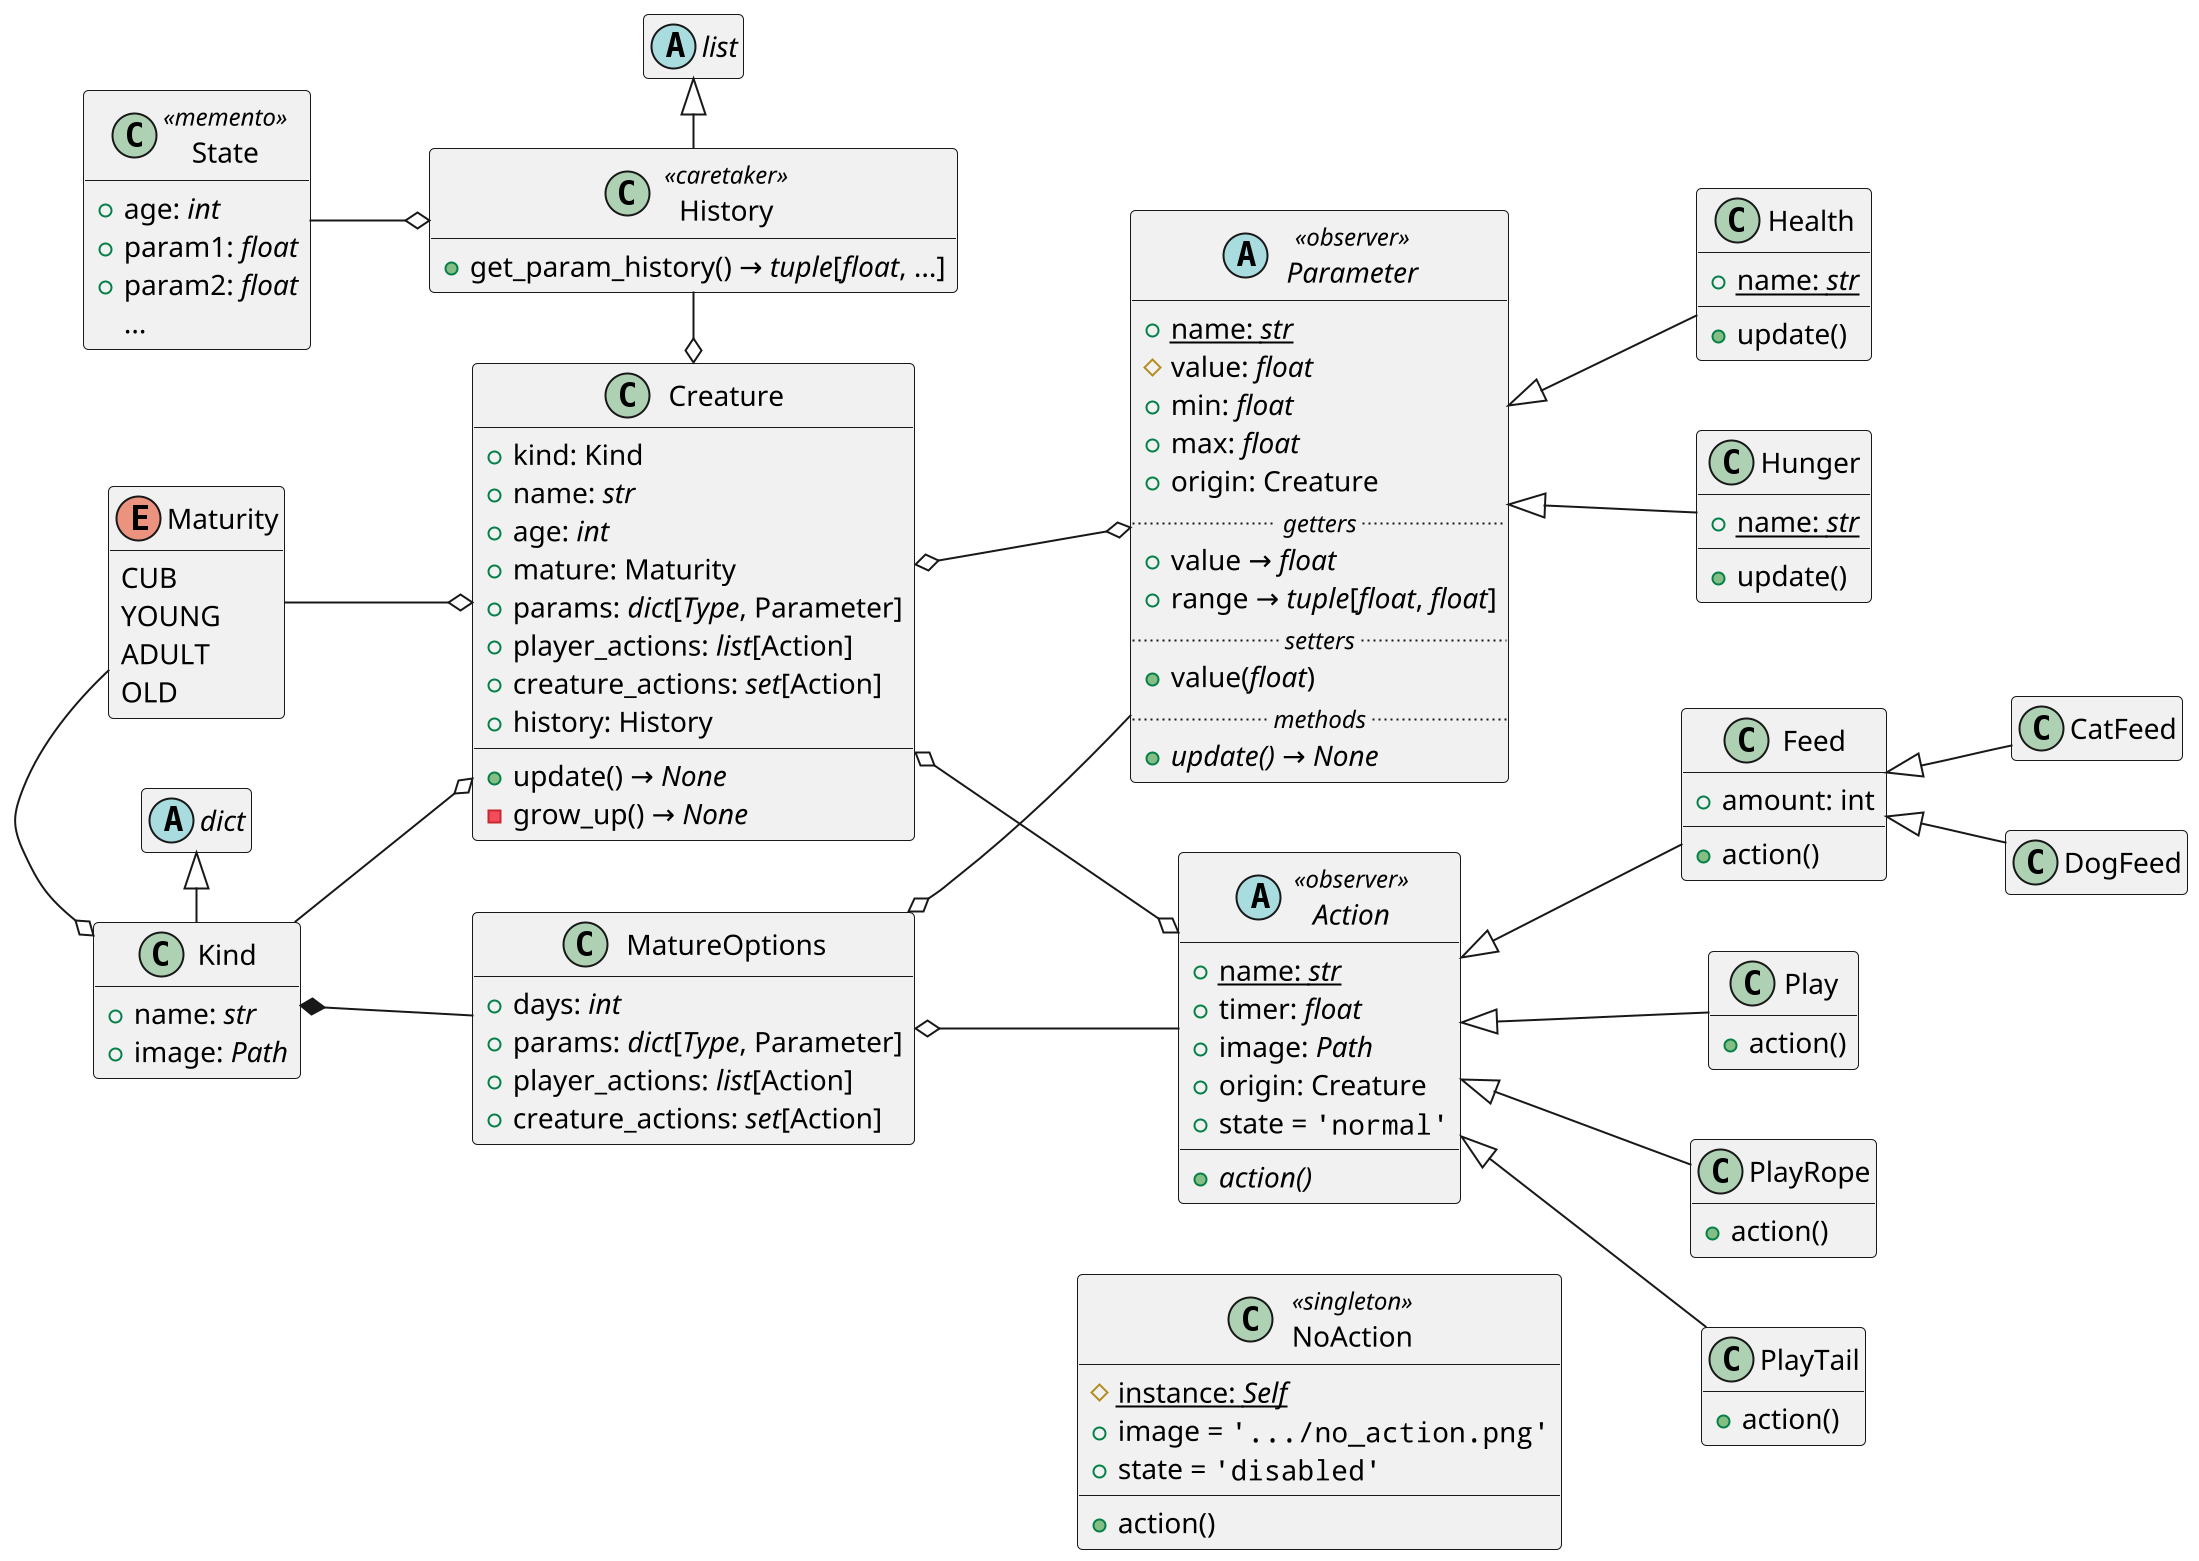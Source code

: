 @startuml

'!theme monokai_pro from ..\.styles
scale 2

hide abstract empty members
hide class empty members
hide enum empty members

abstract list
abstract dict

'enum Kind {
'    CAT
'    DOG
'    TURTLE
'    SNAKE
'    ...
'}

enum Maturity {
    CUB
    YOUNG
    ADULT
    OLD
}

class Creature {
    +kind: Kind
    +name: <i>str</i>
    +age: <i>int</i>
    +mature: Maturity
    +params: <i>dict</i>[<i>Type</i>, Parameter]
'    +actions: BaseActions
    +player_actions: <i>list</i>[Action]
    +creature_actions: <i>set</i>[Action]
    +history: History
    +update() → <i>None</i>
    -grow_up() → <i>None</i>
}

class History <<caretaker>> {
    +get_param_history() → <i>tuple</i>[<i>float</i>, ...]
}

class State <<memento>> {
    +age: <i>int</i>
    +param1: <i>float</i>
    +param2: <i>float</i>
    ...
}

class Kind {
    +name: <i>str</i>
    +image: <i>Path</i>
}

class MatureOptions {
    +days: <i>int</i>
    +params: <i>dict</i>[<i>Type</i>, Parameter]
    +player_actions: <i>list</i>[Action]
    +creature_actions: <i>set</i>[Action]
}

abstract Parameter <<observer>> {
    +{static}name: <i>str</i>
    #value: <i>float</i>
    +min: <i>float</i>
    +max: <i>float</i>
    +origin: Creature
    ..<font size=12><i> getters </i></font>..
    +value → <i>float</i>
    +range → <i>tuple</i>[<i>float</i>, <i>float</i>]
    ..<font size=12><i> setters </i></font>..
    +value(<i>float</i>)
    ..<font size=12><i> methods </i></font>..
    +{abstract}update() → <i>None</i>
}
class Health {
    +{static}name: <i>str</i>
    +update()
}
class Hunger {
    +{static}name: <i>str</i>
    +update()
}


'class BaseActions {
'    +feed()
'    {method}...
'}
'class CatActions {
'    +sleep()
'    +crazy_run()
'    +play_rope()
'    {method}...
'}
'class DogActions {
'    +run()
'    +play_stick()
'    {method}...
'}


abstract Action <<observer>> {
    +{static}name: <i>str</i>
    +timer: <i>float</i>
    +image: <i>Path</i>
    +origin: Creature
    +state = <font:Noto Mono>'normal'</font>
    +{abstract}action()
}
class Feed {
    +amount: int
    +action()
}
class Play {
    +action()
}
class PlayRope {
    +action()
}
class PlayTail {
    +action()
}

class NoAction <<singleton>> {
    #{static}instance: <i>Self</i>
    +image = <font:Noto Mono>'.../no_action.png'</font>
    +state = <font:Noto Mono>'disabled'</font>
    +action()
}


'list <|-- History
'
'Creature o-- Kind
'Creature o-- Maturity
'Creature o-right-o Parameter
'Creature o-up-o Action
'Creature o-up- History
'
'History o-left- State
'
'Parameter ..> Kind
'Parameter o--- KindParameters
'
'Parameter <|-- Health
'Parameter <|-- Hunger
'
'Kind o-left- Maturity
'Kind o-right- KindParameters
'
''BaseActions <|-- CatActions
''BaseActions <|-- DogActions
'
'Action <|-- Feed
'Action o-- KindParameters
'
'Feed <|-- CatFeed
'Feed <|-- DogFeed
'
'Action <|-- PlayRope

left to right direction

list <|- History

History -o Creature
State --o History

Creature o--o Action
Creature o--o Parameter

Creature o-up- Maturity
Creature o-up- Kind

Kind o-left- Maturity

dict <|-right- Kind

Kind *- MatureOptions

MatureOptions o-- Action
MatureOptions o-- Parameter

Parameter <|-- Health
Parameter <|-- Hunger

Action <|-- Feed
Action <|-- Play
Action <|-- PlayRope
Action <|-- PlayTail

Action -[hidden] NoAction
MatureOptions -[hidden] NoAction

Feed <|-- CatFeed
Feed <|-- DogFeed

@enduml